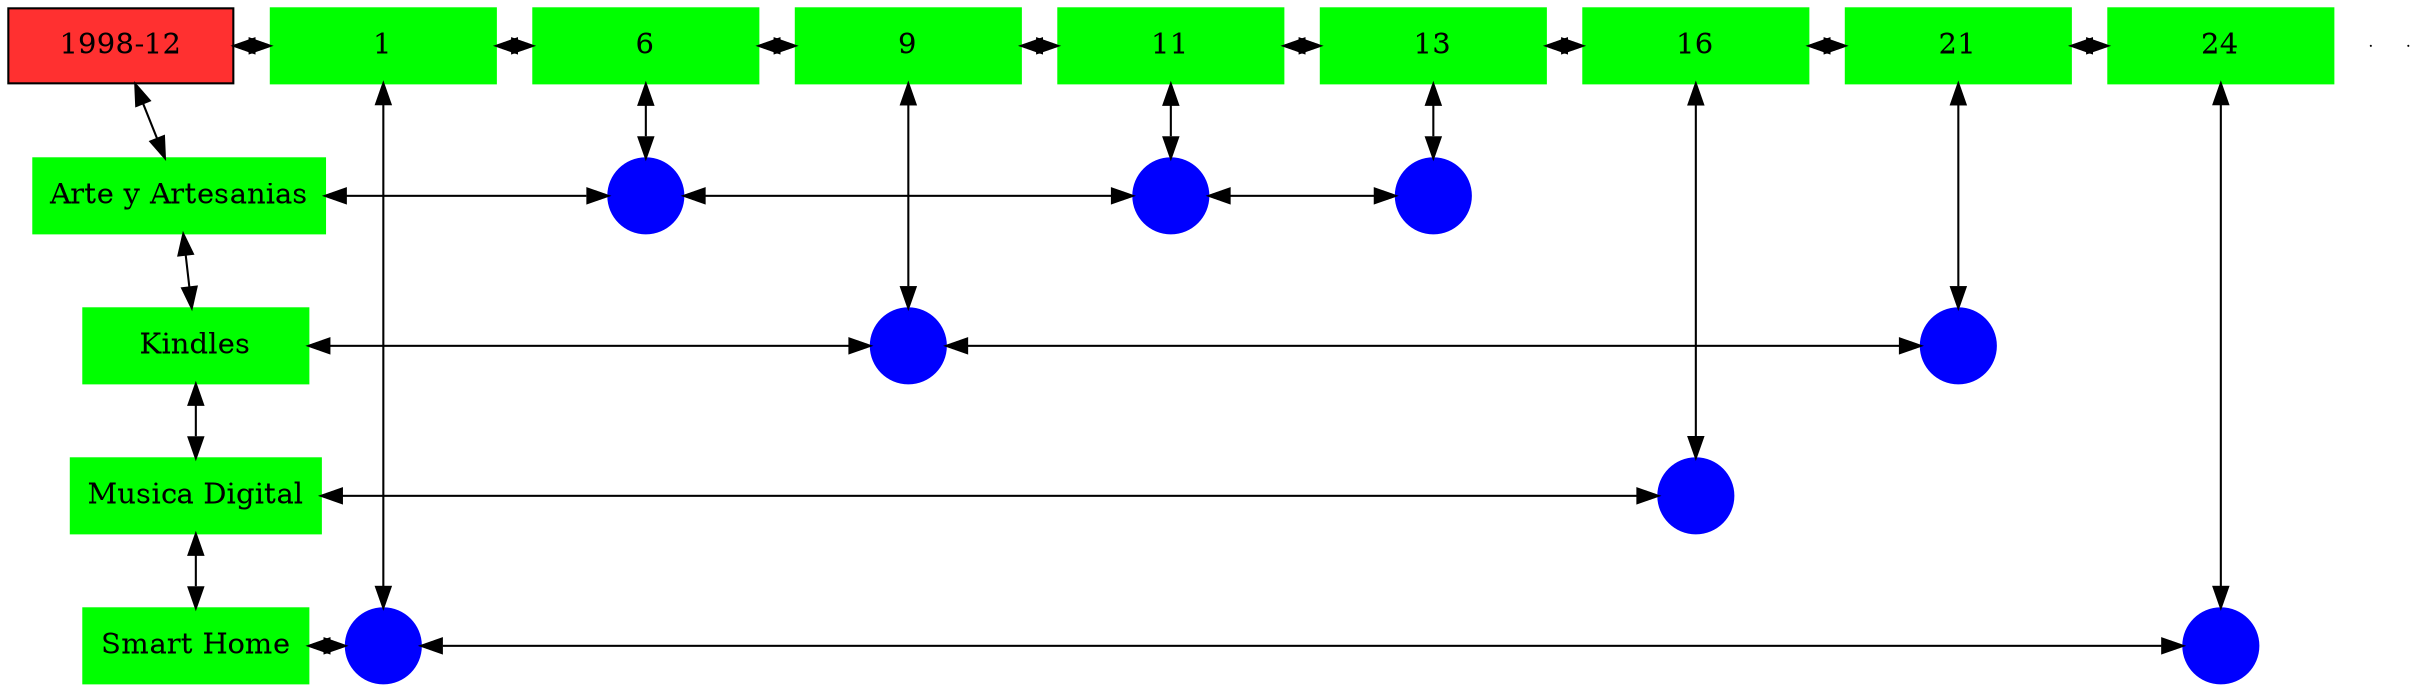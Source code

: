 digraph G{
node[shape="box"];
nodeMt[ label = "1998-12", width = 1.5, style = filled, fillcolor = firebrick1, group = 1 ];
e0[ shape = point, width = 0 ];
e1[ shape = point, width = 0 ];
node0xc001f040f0[label="1",color=green,style =filled,width = 1.5 group=1];
nodeMt->node0xc001f040f0[dir="both"];
{rank=same;nodeMt;node0xc001f040f0;}
node0xc00217bb30[label="6",color=green,style =filled,width = 1.5 group=6];
node0xc001f040f0->node0xc00217bb30[dir="both"];
{rank=same;node0xc001f040f0;node0xc00217bb30;}
node0xc001f4bdb0[label="9",color=green,style =filled,width = 1.5 group=9];
node0xc00217bb30->node0xc001f4bdb0[dir="both"];
{rank=same;node0xc00217bb30;node0xc001f4bdb0;}
node0xc002124910[label="11",color=green,style =filled,width = 1.5 group=11];
node0xc001f4bdb0->node0xc002124910[dir="both"];
{rank=same;node0xc001f4bdb0;node0xc002124910;}
node0xc001f925a0[label="13",color=green,style =filled,width = 1.5 group=13];
node0xc002124910->node0xc001f925a0[dir="both"];
{rank=same;node0xc002124910;node0xc001f925a0;}
node0xc001f5c8c0[label="16",color=green,style =filled,width = 1.5 group=16];
node0xc001f925a0->node0xc001f5c8c0[dir="both"];
{rank=same;node0xc001f925a0;node0xc001f5c8c0;}
node0xc0021b52c0[label="21",color=green,style =filled,width = 1.5 group=21];
node0xc001f5c8c0->node0xc0021b52c0[dir="both"];
{rank=same;node0xc001f5c8c0;node0xc0021b52c0;}
node0xc00207eaf0[label="24",color=green,style =filled,width = 1.5 group=24];
node0xc0021b52c0->node0xc00207eaf0[dir="both"];
{rank=same;node0xc0021b52c0;node0xc00207eaf0;}
node0xc001f92550[label="Arte y Artesanias",color=green,style =filled width = 1.5 group=1];
node0xc002185080[label="",color=blue,style =filled, width = 0.5 group=6 shape=circle];
node0xc001f92550->node0xc002185080[dir="both"];
{rank=same;node0xc001f92550;node0xc002185080;}
node0xc00212a200[label="",color=blue,style =filled, width = 0.5 group=11 shape=circle];
node0xc002185080->node0xc00212a200[dir="both"];
{rank=same;node0xc00212a200;node0xc002185080;}
node0xc001f89700[label="",color=blue,style =filled, width = 0.5 group=13 shape=circle];
node0xc00212a200->node0xc001f89700[dir="both"];
{rank=same;node0xc001f89700;node0xc00212a200;}
node0xc001f4bd60[label="Kindles",color=green,style =filled width = 1.5 group=1];
node0xc001f5a080[label="",color=blue,style =filled, width = 0.5 group=9 shape=circle];
node0xc001f4bd60->node0xc001f5a080[dir="both"];
{rank=same;node0xc001f4bd60;node0xc001f5a080;}
node0xc0021adf00[label="",color=blue,style =filled, width = 0.5 group=21 shape=circle];
node0xc001f5a080->node0xc0021adf00[dir="both"];
{rank=same;node0xc0021adf00;node0xc001f5a080;}
node0xc001f5c870[label="Musica Digital",color=green,style =filled width = 1.5 group=1];
node0xc001f5a780[label="",color=blue,style =filled, width = 0.5 group=16 shape=circle];
node0xc001f5c870->node0xc001f5a780[dir="both"];
{rank=same;node0xc001f5c870;node0xc001f5a780;}
node0xc001f040a0[label="Smart Home",color=green,style =filled width = 1.5 group=1];
node0xc001f00800[label="",color=blue,style =filled, width = 0.5 group=1 shape=circle];
node0xc001f040a0->node0xc001f00800[dir="both"];
{rank=same;node0xc001f040a0;node0xc001f00800;}
node0xc00207af80[label="",color=blue,style =filled, width = 0.5 group=24 shape=circle];
node0xc001f00800->node0xc00207af80[dir="both"];
{rank=same;node0xc00207af80;node0xc001f00800;}
node0xc001f040f0->node0xc001f00800[dir="both"];
node0xc00217bb30->node0xc002185080[dir="both"];
node0xc001f4bdb0->node0xc001f5a080[dir="both"];
node0xc002124910->node0xc00212a200[dir="both"];
node0xc001f925a0->node0xc001f89700[dir="both"];
node0xc001f5c8c0->node0xc001f5a780[dir="both"];
node0xc0021b52c0->node0xc0021adf00[dir="both"];
node0xc00207eaf0->node0xc00207af80[dir="both"];
nodeMt->node0xc001f92550[dir="both"];
node0xc001f92550->node0xc001f4bd60[dir="both"];
node0xc001f4bd60->node0xc001f5c870[dir="both"];
node0xc001f5c870->node0xc001f040a0[dir="both"];
}
